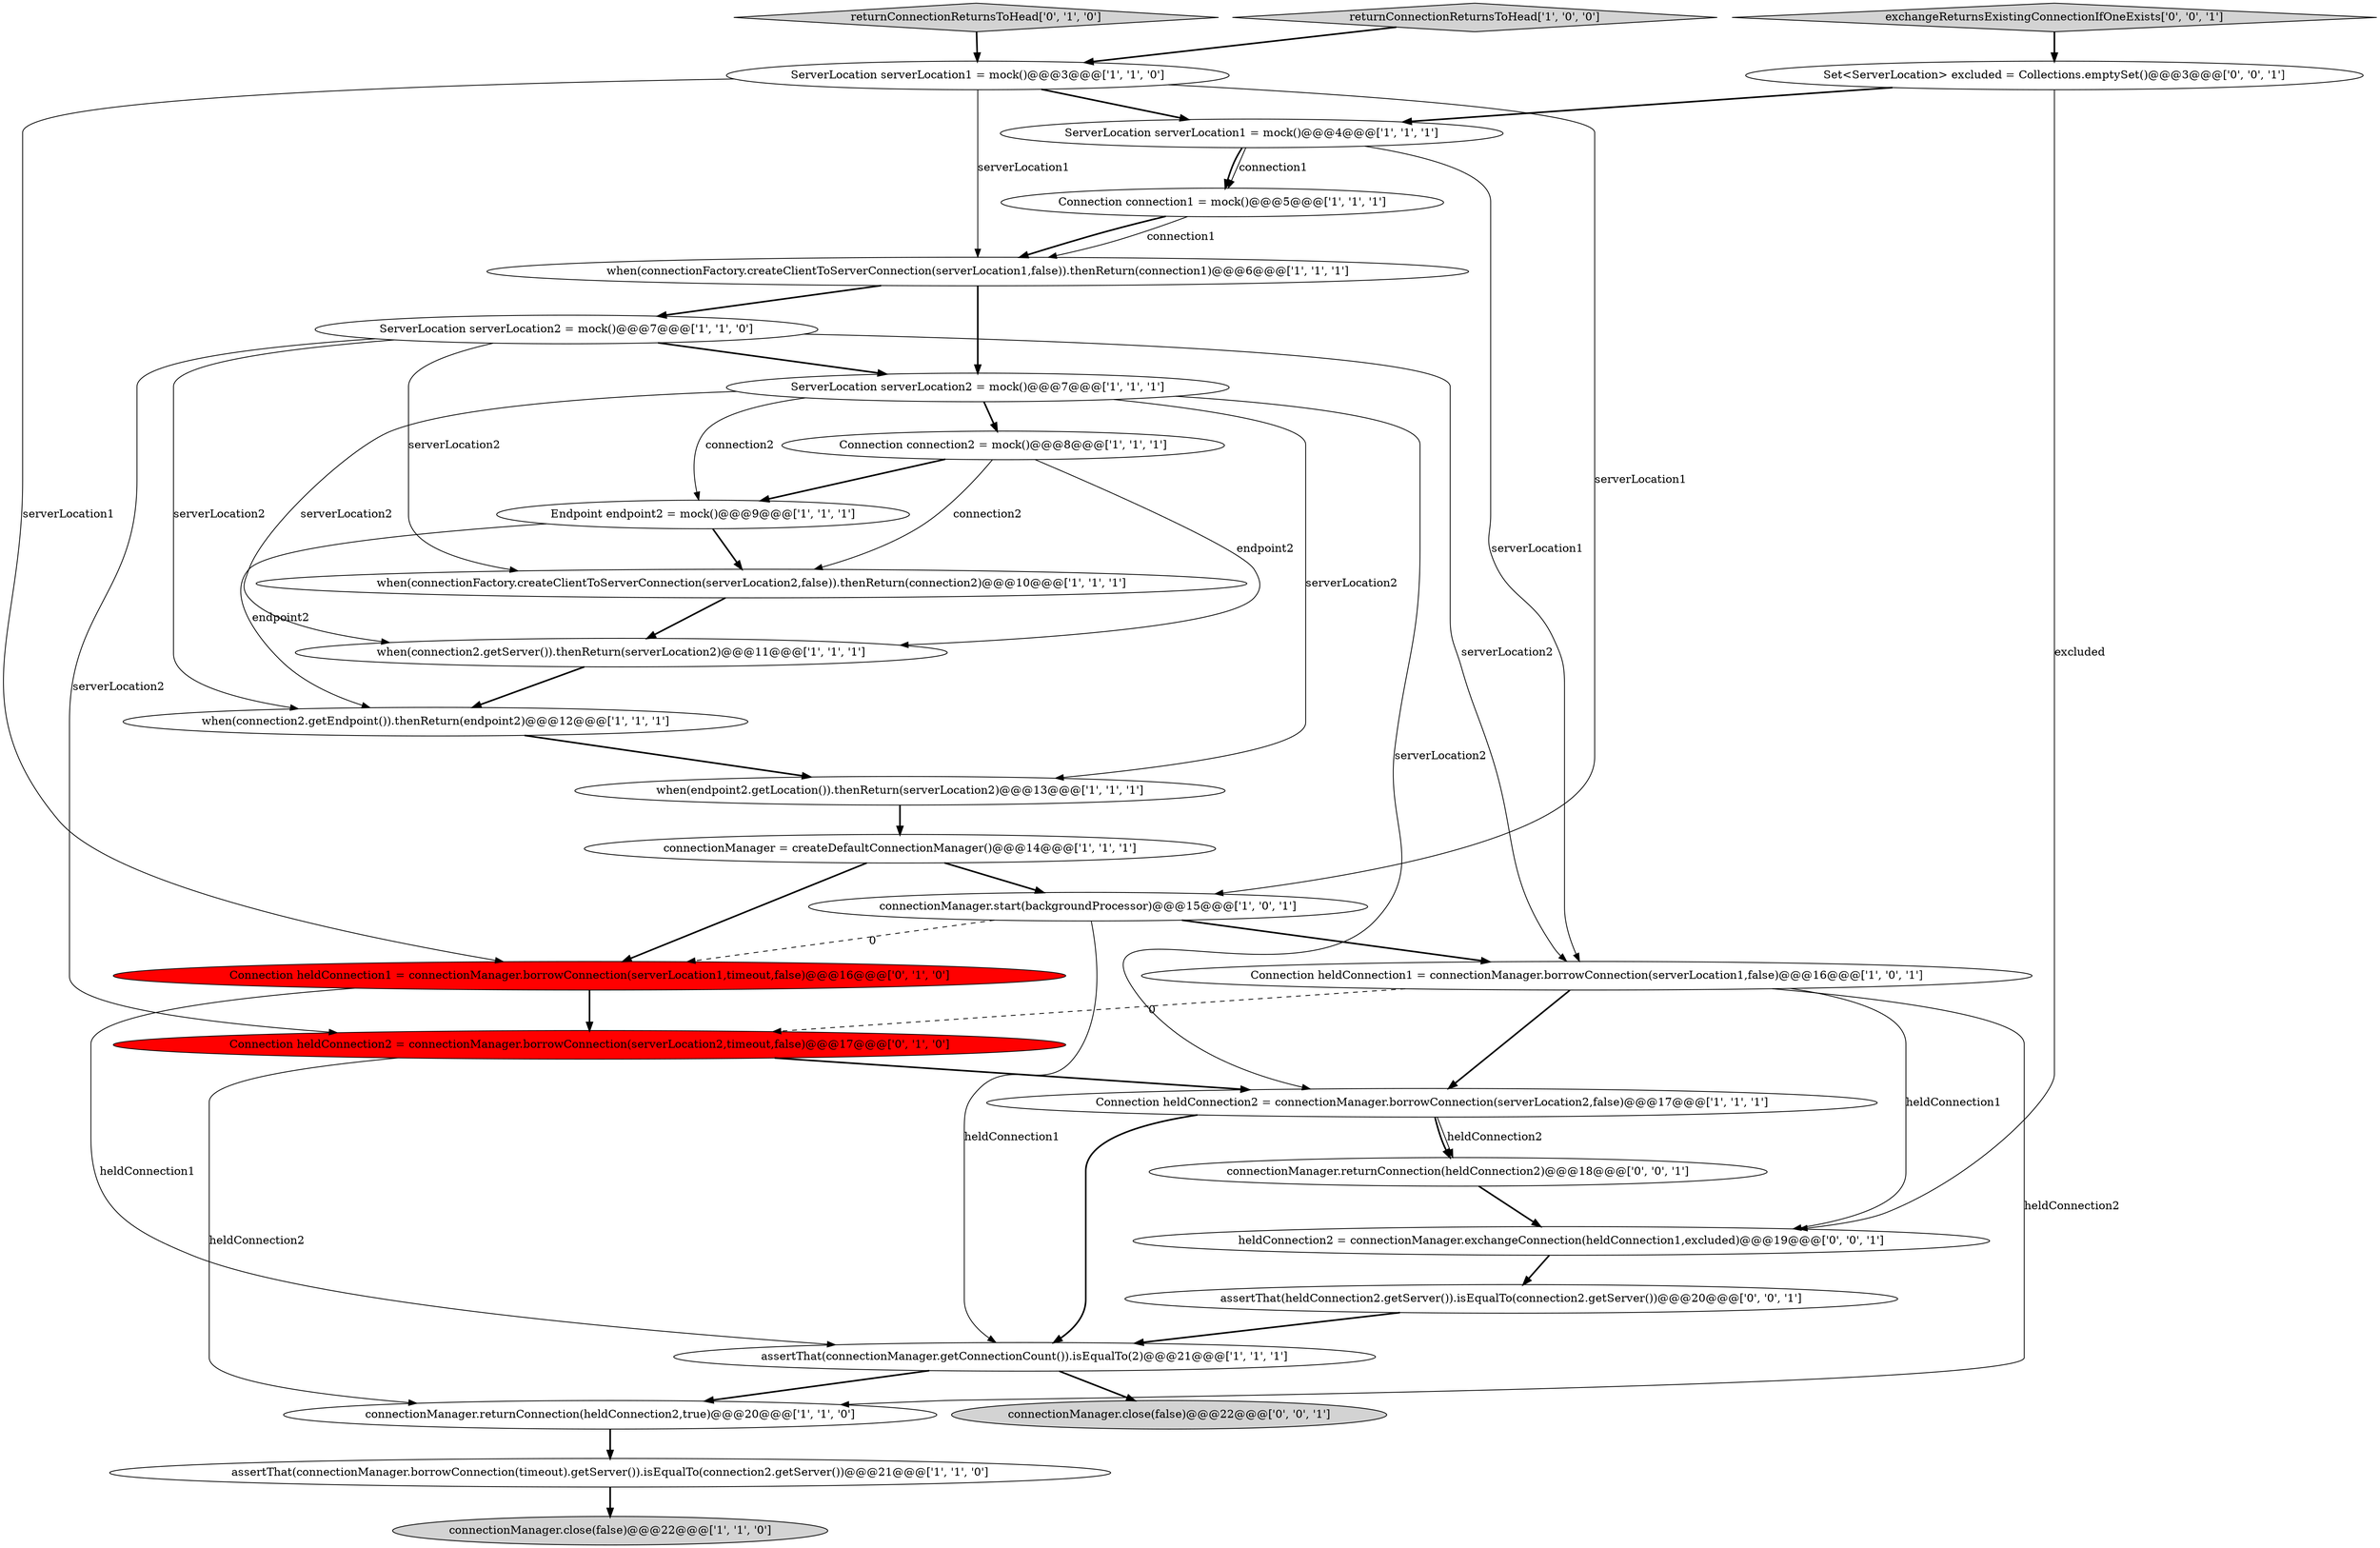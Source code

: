 digraph {
26 [style = filled, label = "Set<ServerLocation> excluded = Collections.emptySet()@@@3@@@['0', '0', '1']", fillcolor = white, shape = ellipse image = "AAA0AAABBB3BBB"];
25 [style = filled, label = "exchangeReturnsExistingConnectionIfOneExists['0', '0', '1']", fillcolor = lightgray, shape = diamond image = "AAA0AAABBB3BBB"];
5 [style = filled, label = "ServerLocation serverLocation2 = mock()@@@7@@@['1', '1', '0']", fillcolor = white, shape = ellipse image = "AAA0AAABBB1BBB"];
6 [style = filled, label = "when(connection2.getServer()).thenReturn(serverLocation2)@@@11@@@['1', '1', '1']", fillcolor = white, shape = ellipse image = "AAA0AAABBB1BBB"];
13 [style = filled, label = "assertThat(connectionManager.borrowConnection(timeout).getServer()).isEqualTo(connection2.getServer())@@@21@@@['1', '1', '0']", fillcolor = white, shape = ellipse image = "AAA0AAABBB1BBB"];
14 [style = filled, label = "ServerLocation serverLocation1 = mock()@@@3@@@['1', '1', '0']", fillcolor = white, shape = ellipse image = "AAA0AAABBB1BBB"];
21 [style = filled, label = "Connection heldConnection1 = connectionManager.borrowConnection(serverLocation1,timeout,false)@@@16@@@['0', '1', '0']", fillcolor = red, shape = ellipse image = "AAA1AAABBB2BBB"];
10 [style = filled, label = "when(connectionFactory.createClientToServerConnection(serverLocation2,false)).thenReturn(connection2)@@@10@@@['1', '1', '1']", fillcolor = white, shape = ellipse image = "AAA0AAABBB1BBB"];
11 [style = filled, label = "Connection connection1 = mock()@@@5@@@['1', '1', '1']", fillcolor = white, shape = ellipse image = "AAA0AAABBB1BBB"];
9 [style = filled, label = "Connection heldConnection2 = connectionManager.borrowConnection(serverLocation2,false)@@@17@@@['1', '1', '1']", fillcolor = white, shape = ellipse image = "AAA0AAABBB1BBB"];
7 [style = filled, label = "ServerLocation serverLocation2 = mock()@@@7@@@['1', '1', '1']", fillcolor = white, shape = ellipse image = "AAA0AAABBB1BBB"];
16 [style = filled, label = "Endpoint endpoint2 = mock()@@@9@@@['1', '1', '1']", fillcolor = white, shape = ellipse image = "AAA0AAABBB1BBB"];
0 [style = filled, label = "when(connection2.getEndpoint()).thenReturn(endpoint2)@@@12@@@['1', '1', '1']", fillcolor = white, shape = ellipse image = "AAA0AAABBB1BBB"];
28 [style = filled, label = "heldConnection2 = connectionManager.exchangeConnection(heldConnection1,excluded)@@@19@@@['0', '0', '1']", fillcolor = white, shape = ellipse image = "AAA0AAABBB3BBB"];
3 [style = filled, label = "connectionManager.start(backgroundProcessor)@@@15@@@['1', '0', '1']", fillcolor = white, shape = ellipse image = "AAA0AAABBB1BBB"];
19 [style = filled, label = "connectionManager.close(false)@@@22@@@['1', '1', '0']", fillcolor = lightgray, shape = ellipse image = "AAA0AAABBB1BBB"];
4 [style = filled, label = "connectionManager = createDefaultConnectionManager()@@@14@@@['1', '1', '1']", fillcolor = white, shape = ellipse image = "AAA0AAABBB1BBB"];
2 [style = filled, label = "ServerLocation serverLocation1 = mock()@@@4@@@['1', '1', '1']", fillcolor = white, shape = ellipse image = "AAA0AAABBB1BBB"];
24 [style = filled, label = "connectionManager.close(false)@@@22@@@['0', '0', '1']", fillcolor = lightgray, shape = ellipse image = "AAA0AAABBB3BBB"];
27 [style = filled, label = "connectionManager.returnConnection(heldConnection2)@@@18@@@['0', '0', '1']", fillcolor = white, shape = ellipse image = "AAA0AAABBB3BBB"];
17 [style = filled, label = "assertThat(connectionManager.getConnectionCount()).isEqualTo(2)@@@21@@@['1', '1', '1']", fillcolor = white, shape = ellipse image = "AAA0AAABBB1BBB"];
22 [style = filled, label = "returnConnectionReturnsToHead['0', '1', '0']", fillcolor = lightgray, shape = diamond image = "AAA0AAABBB2BBB"];
18 [style = filled, label = "connectionManager.returnConnection(heldConnection2,true)@@@20@@@['1', '1', '0']", fillcolor = white, shape = ellipse image = "AAA0AAABBB1BBB"];
23 [style = filled, label = "Connection heldConnection2 = connectionManager.borrowConnection(serverLocation2,timeout,false)@@@17@@@['0', '1', '0']", fillcolor = red, shape = ellipse image = "AAA1AAABBB2BBB"];
8 [style = filled, label = "Connection heldConnection1 = connectionManager.borrowConnection(serverLocation1,false)@@@16@@@['1', '0', '1']", fillcolor = white, shape = ellipse image = "AAA0AAABBB1BBB"];
1 [style = filled, label = "returnConnectionReturnsToHead['1', '0', '0']", fillcolor = lightgray, shape = diamond image = "AAA0AAABBB1BBB"];
29 [style = filled, label = "assertThat(heldConnection2.getServer()).isEqualTo(connection2.getServer())@@@20@@@['0', '0', '1']", fillcolor = white, shape = ellipse image = "AAA0AAABBB3BBB"];
12 [style = filled, label = "when(connectionFactory.createClientToServerConnection(serverLocation1,false)).thenReturn(connection1)@@@6@@@['1', '1', '1']", fillcolor = white, shape = ellipse image = "AAA0AAABBB1BBB"];
15 [style = filled, label = "when(endpoint2.getLocation()).thenReturn(serverLocation2)@@@13@@@['1', '1', '1']", fillcolor = white, shape = ellipse image = "AAA0AAABBB1BBB"];
20 [style = filled, label = "Connection connection2 = mock()@@@8@@@['1', '1', '1']", fillcolor = white, shape = ellipse image = "AAA0AAABBB1BBB"];
28->29 [style = bold, label=""];
4->3 [style = bold, label=""];
20->6 [style = solid, label="endpoint2"];
29->17 [style = bold, label=""];
21->17 [style = solid, label="heldConnection1"];
12->5 [style = bold, label=""];
14->21 [style = solid, label="serverLocation1"];
3->21 [style = dashed, label="0"];
16->10 [style = bold, label=""];
3->17 [style = solid, label="heldConnection1"];
27->28 [style = bold, label=""];
8->28 [style = solid, label="heldConnection1"];
7->9 [style = solid, label="serverLocation2"];
4->21 [style = bold, label=""];
5->10 [style = solid, label="serverLocation2"];
11->12 [style = solid, label="connection1"];
9->17 [style = bold, label=""];
7->16 [style = solid, label="connection2"];
11->12 [style = bold, label=""];
6->0 [style = bold, label=""];
9->27 [style = solid, label="heldConnection2"];
7->20 [style = bold, label=""];
14->3 [style = solid, label="serverLocation1"];
5->0 [style = solid, label="serverLocation2"];
10->6 [style = bold, label=""];
0->15 [style = bold, label=""];
12->7 [style = bold, label=""];
20->10 [style = solid, label="connection2"];
5->23 [style = solid, label="serverLocation2"];
9->27 [style = bold, label=""];
26->2 [style = bold, label=""];
13->19 [style = bold, label=""];
17->24 [style = bold, label=""];
20->16 [style = bold, label=""];
7->6 [style = solid, label="serverLocation2"];
2->8 [style = solid, label="serverLocation1"];
3->8 [style = bold, label=""];
14->12 [style = solid, label="serverLocation1"];
23->18 [style = solid, label="heldConnection2"];
25->26 [style = bold, label=""];
15->4 [style = bold, label=""];
8->9 [style = bold, label=""];
18->13 [style = bold, label=""];
26->28 [style = solid, label="excluded"];
5->7 [style = bold, label=""];
5->8 [style = solid, label="serverLocation2"];
16->0 [style = solid, label="endpoint2"];
1->14 [style = bold, label=""];
14->2 [style = bold, label=""];
2->11 [style = solid, label="connection1"];
22->14 [style = bold, label=""];
7->15 [style = solid, label="serverLocation2"];
23->9 [style = bold, label=""];
2->11 [style = bold, label=""];
8->18 [style = solid, label="heldConnection2"];
17->18 [style = bold, label=""];
8->23 [style = dashed, label="0"];
21->23 [style = bold, label=""];
}
